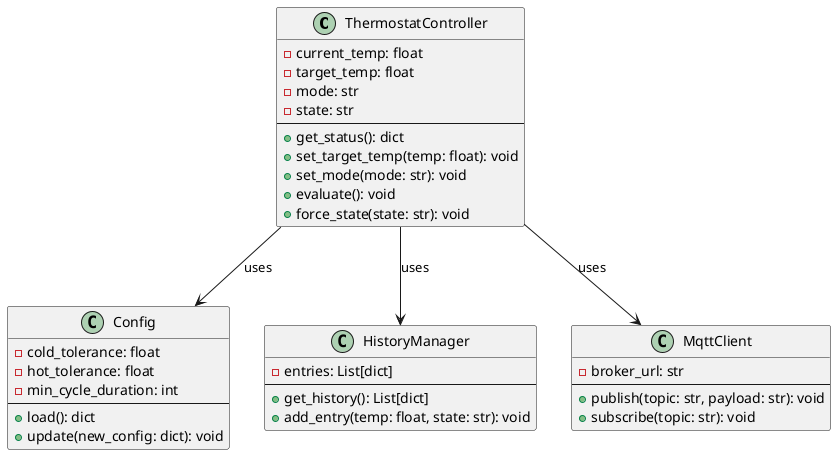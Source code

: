 
@startuml thermostatClassDiagram
class ThermostatController {
  - current_temp: float
  - target_temp: float
  - mode: str
  - state: str
  --
  + get_status(): dict
  + set_target_temp(temp: float): void
  + set_mode(mode: str): void
  + evaluate(): void
  + force_state(state: str): void
}

class Config {
  - cold_tolerance: float
  - hot_tolerance: float
  - min_cycle_duration: int
  --
  + load(): dict
  + update(new_config: dict): void
}

class HistoryManager {
  - entries: List[dict]
  --
  + get_history(): List[dict]
  + add_entry(temp: float, state: str): void
}

class MqttClient {
  - broker_url: str
  --
  + publish(topic: str, payload: str): void
  + subscribe(topic: str): void
}

ThermostatController --> Config : uses
ThermostatController --> HistoryManager : uses
ThermostatController --> MqttClient : uses
@enduml

